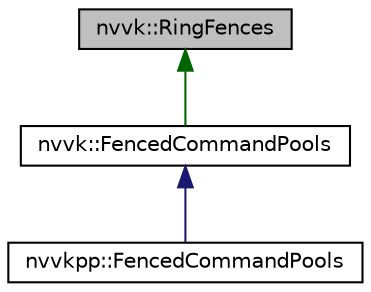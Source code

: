 digraph "nvvk::RingFences"
{
 // LATEX_PDF_SIZE
  edge [fontname="Helvetica",fontsize="10",labelfontname="Helvetica",labelfontsize="10"];
  node [fontname="Helvetica",fontsize="10",shape=record];
  Node1 [label="nvvk::RingFences",height=0.2,width=0.4,color="black", fillcolor="grey75", style="filled", fontcolor="black",tooltip=" "];
  Node1 -> Node2 [dir="back",color="darkgreen",fontsize="10",style="solid",fontname="Helvetica"];
  Node2 [label="nvvk::FencedCommandPools",height=0.2,width=0.4,color="black", fillcolor="white", style="filled",URL="$classnvvk_1_1_fenced_command_pools.html",tooltip=" "];
  Node2 -> Node3 [dir="back",color="midnightblue",fontsize="10",style="solid",fontname="Helvetica"];
  Node3 [label="nvvkpp::FencedCommandPools",height=0.2,width=0.4,color="black", fillcolor="white", style="filled",URL="$classnvvkpp_1_1_fenced_command_pools.html",tooltip=" "];
}

